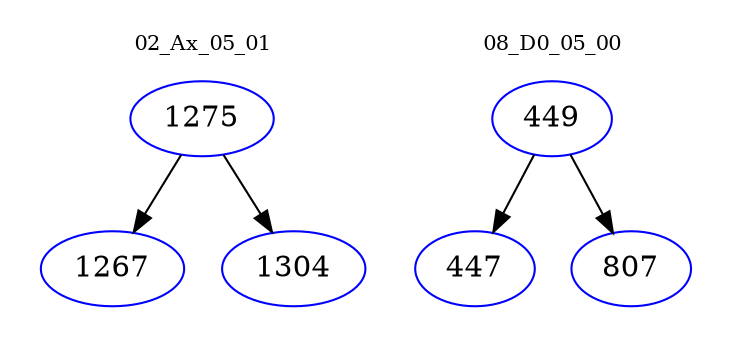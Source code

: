 digraph{
subgraph cluster_0 {
color = white
label = "02_Ax_05_01";
fontsize=10;
T0_1275 [label="1275", color="blue"]
T0_1275 -> T0_1267 [color="black"]
T0_1267 [label="1267", color="blue"]
T0_1275 -> T0_1304 [color="black"]
T0_1304 [label="1304", color="blue"]
}
subgraph cluster_1 {
color = white
label = "08_D0_05_00";
fontsize=10;
T1_449 [label="449", color="blue"]
T1_449 -> T1_447 [color="black"]
T1_447 [label="447", color="blue"]
T1_449 -> T1_807 [color="black"]
T1_807 [label="807", color="blue"]
}
}
